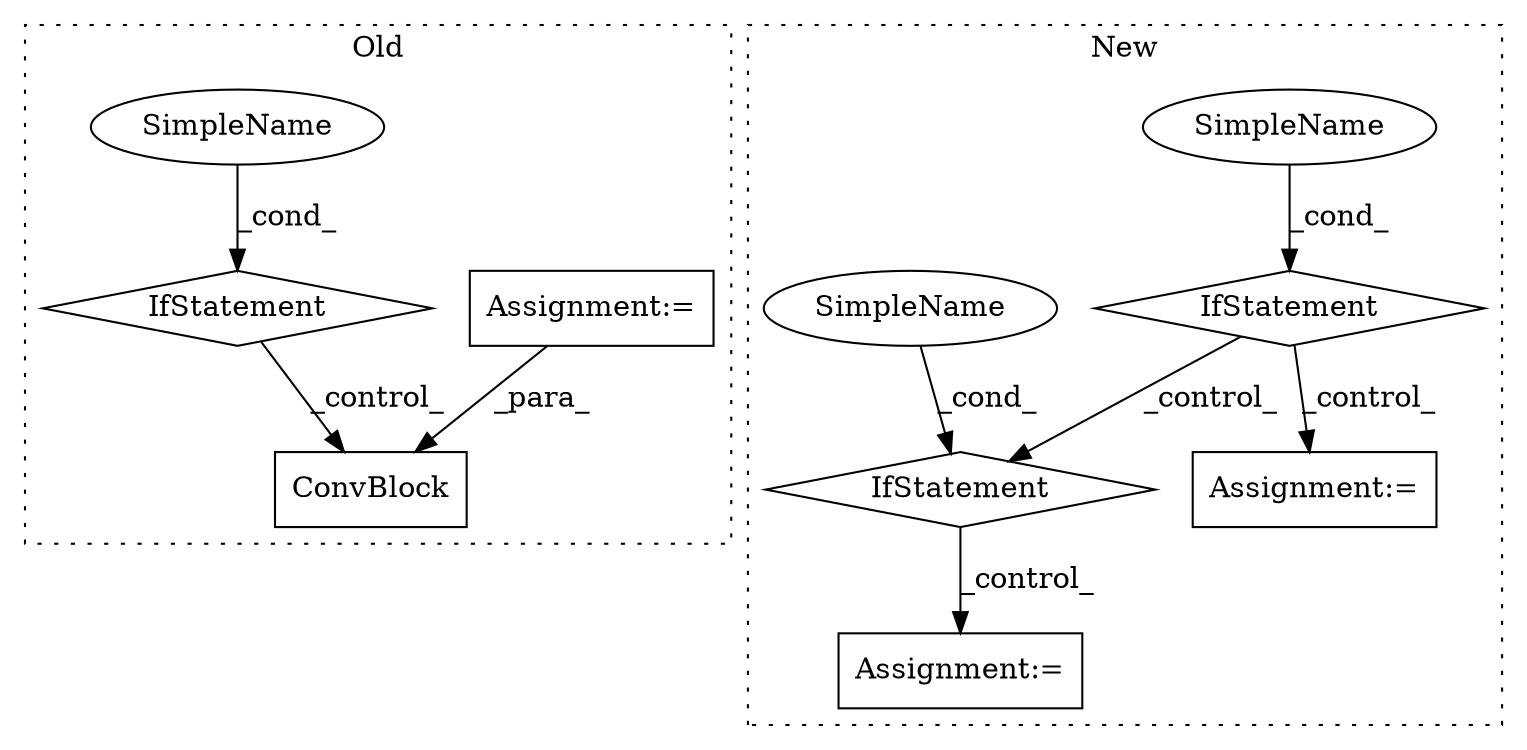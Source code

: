 digraph G {
subgraph cluster0 {
1 [label="ConvBlock" a="32" s="6686,6707" l="10,1" shape="box"];
6 [label="IfStatement" a="25" s="6772" l="27" shape="diamond"];
9 [label="Assignment:=" a="7" s="6772" l="27" shape="box"];
10 [label="SimpleName" a="42" s="6794" l="5" shape="ellipse"];
label = "Old";
style="dotted";
}
subgraph cluster1 {
2 [label="IfStatement" a="25" s="6828,6850" l="8,2" shape="diamond"];
3 [label="Assignment:=" a="7" s="6862" l="1" shape="box"];
4 [label="SimpleName" a="42" s="" l="" shape="ellipse"];
5 [label="IfStatement" a="25" s="7022,7038" l="4,2" shape="diamond"];
7 [label="SimpleName" a="42" s="" l="" shape="ellipse"];
8 [label="Assignment:=" a="7" s="7055" l="1" shape="box"];
label = "New";
style="dotted";
}
2 -> 3 [label="_control_"];
2 -> 5 [label="_control_"];
4 -> 2 [label="_cond_"];
5 -> 8 [label="_control_"];
6 -> 1 [label="_control_"];
7 -> 5 [label="_cond_"];
9 -> 1 [label="_para_"];
10 -> 6 [label="_cond_"];
}